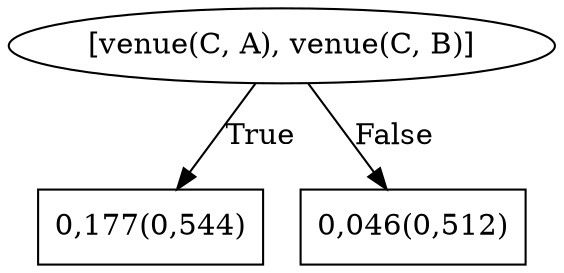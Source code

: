 digraph G{ 
1[label = "[venue(C, A), venue(C, B)]"];
1 -> 2[label="True"];
1 -> 3[label="False"];
2[shape = box,label = "0,177(0,544)"];
3[shape = box,label = "0,046(0,512)"];
}

